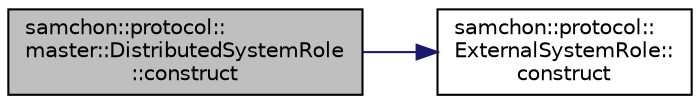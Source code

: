 digraph "samchon::protocol::master::DistributedSystemRole::construct"
{
  edge [fontname="Helvetica",fontsize="10",labelfontname="Helvetica",labelfontsize="10"];
  node [fontname="Helvetica",fontsize="10",shape=record];
  rankdir="LR";
  Node1 [label="samchon::protocol::\lmaster::DistributedSystemRole\l::construct",height=0.2,width=0.4,color="black", fillcolor="grey75", style="filled", fontcolor="black"];
  Node1 -> Node2 [color="midnightblue",fontsize="10",style="solid",fontname="Helvetica"];
  Node2 [label="samchon::protocol::\lExternalSystemRole::\lconstruct",height=0.2,width=0.4,color="black", fillcolor="white", style="filled",URL="$d4/db7/classsamchon_1_1protocol_1_1ExternalSystemRole.html#a171773044f5777e2d32e6d65c141c13e",tooltip="Construct data of the Entity from an XML object. "];
}

